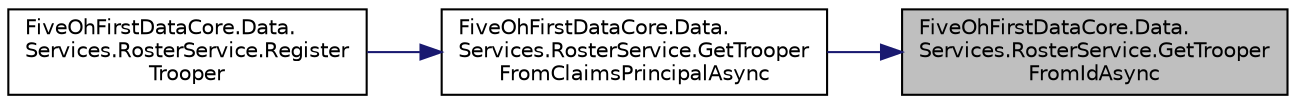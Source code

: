 digraph "FiveOhFirstDataCore.Data.Services.RosterService.GetTrooperFromIdAsync"
{
 // LATEX_PDF_SIZE
  edge [fontname="Helvetica",fontsize="10",labelfontname="Helvetica",labelfontsize="10"];
  node [fontname="Helvetica",fontsize="10",shape=record];
  rankdir="RL";
  Node1 [label="FiveOhFirstDataCore.Data.\lServices.RosterService.GetTrooper\lFromIdAsync",height=0.2,width=0.4,color="black", fillcolor="grey75", style="filled", fontcolor="black",tooltip="Gets a Trooper from their ID."];
  Node1 -> Node2 [dir="back",color="midnightblue",fontsize="10",style="solid",fontname="Helvetica"];
  Node2 [label="FiveOhFirstDataCore.Data.\lServices.RosterService.GetTrooper\lFromClaimsPrincipalAsync",height=0.2,width=0.4,color="black", fillcolor="white", style="filled",URL="$class_five_oh_first_data_core_1_1_data_1_1_services_1_1_roster_service.html#ab66ee86a6ebcd0f41ce123c136a47fdb",tooltip="Gets a Trooper from a ClaimsPrincipal"];
  Node2 -> Node3 [dir="back",color="midnightblue",fontsize="10",style="solid",fontname="Helvetica"];
  Node3 [label="FiveOhFirstDataCore.Data.\lServices.RosterService.Register\lTrooper",height=0.2,width=0.4,color="black", fillcolor="white", style="filled",URL="$class_five_oh_first_data_core_1_1_data_1_1_services_1_1_roster_service.html#a9976358bd9a1a9d88df6503ef92c4441",tooltip="Register a new trooper account to the website."];
}
